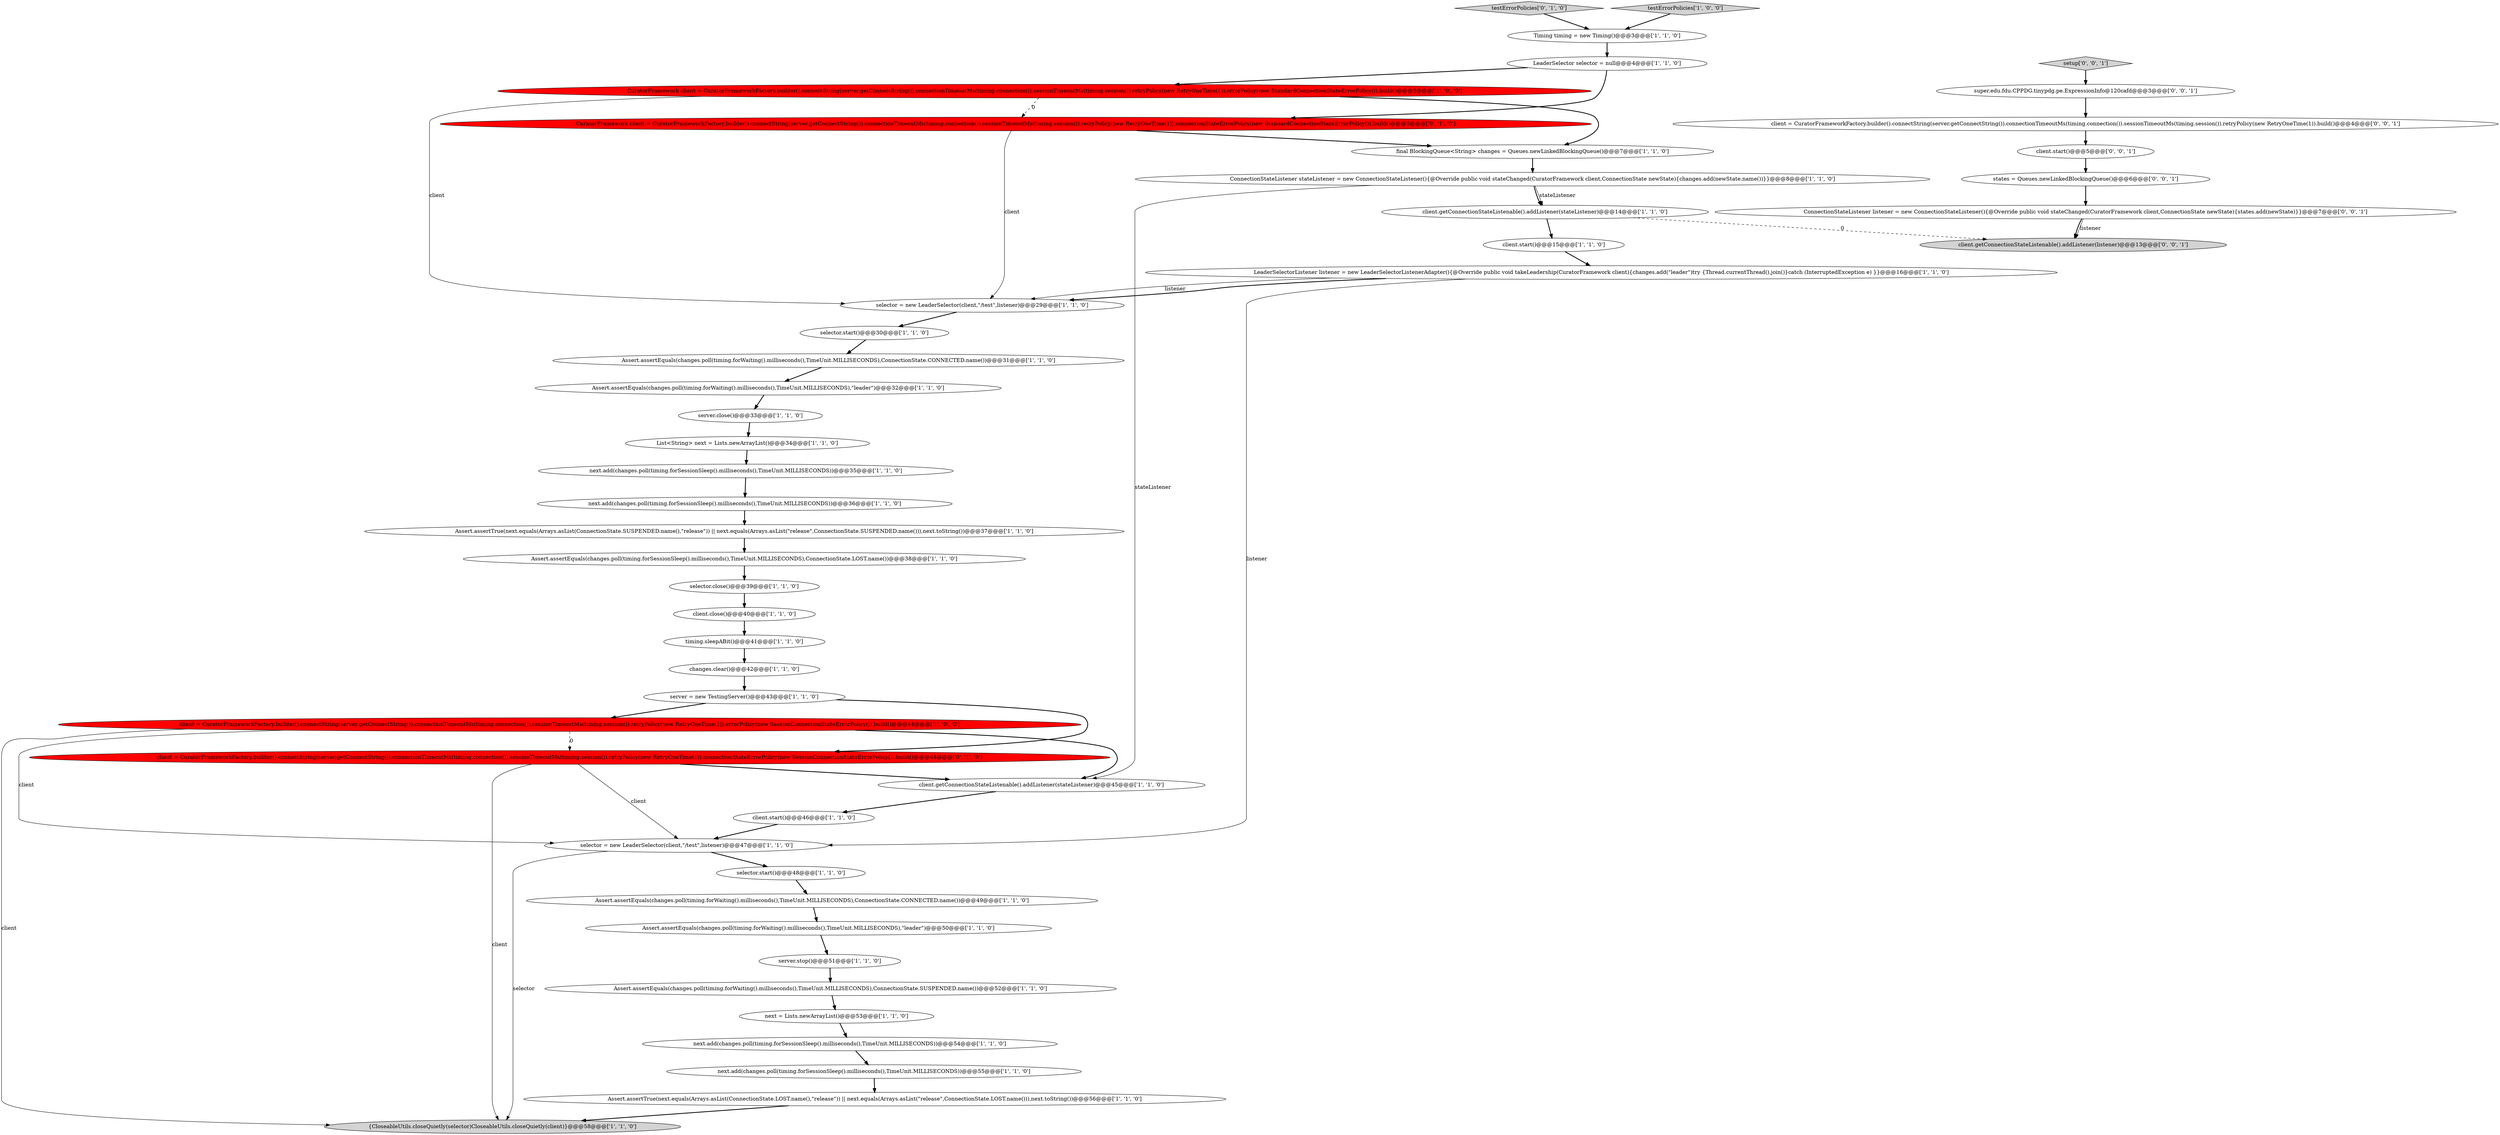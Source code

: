 digraph {
24 [style = filled, label = "next = Lists.newArrayList()@@@53@@@['1', '1', '0']", fillcolor = white, shape = ellipse image = "AAA0AAABBB1BBB"];
26 [style = filled, label = "changes.clear()@@@42@@@['1', '1', '0']", fillcolor = white, shape = ellipse image = "AAA0AAABBB1BBB"];
36 [style = filled, label = "final BlockingQueue<String> changes = Queues.newLinkedBlockingQueue()@@@7@@@['1', '1', '0']", fillcolor = white, shape = ellipse image = "AAA0AAABBB1BBB"];
45 [style = filled, label = "states = Queues.newLinkedBlockingQueue()@@@6@@@['0', '0', '1']", fillcolor = white, shape = ellipse image = "AAA0AAABBB3BBB"];
17 [style = filled, label = "List<String> next = Lists.newArrayList()@@@34@@@['1', '1', '0']", fillcolor = white, shape = ellipse image = "AAA0AAABBB1BBB"];
38 [style = filled, label = "testErrorPolicies['0', '1', '0']", fillcolor = lightgray, shape = diamond image = "AAA0AAABBB2BBB"];
2 [style = filled, label = "next.add(changes.poll(timing.forSessionSleep().milliseconds(),TimeUnit.MILLISECONDS))@@@36@@@['1', '1', '0']", fillcolor = white, shape = ellipse image = "AAA0AAABBB1BBB"];
27 [style = filled, label = "ConnectionStateListener stateListener = new ConnectionStateListener(){@Override public void stateChanged(CuratorFramework client,ConnectionState newState){changes.add(newState.name())}}@@@8@@@['1', '1', '0']", fillcolor = white, shape = ellipse image = "AAA0AAABBB1BBB"];
11 [style = filled, label = "selector.start()@@@30@@@['1', '1', '0']", fillcolor = white, shape = ellipse image = "AAA0AAABBB1BBB"];
13 [style = filled, label = "LeaderSelector selector = null@@@4@@@['1', '1', '0']", fillcolor = white, shape = ellipse image = "AAA0AAABBB1BBB"];
28 [style = filled, label = "Assert.assertEquals(changes.poll(timing.forWaiting().milliseconds(),TimeUnit.MILLISECONDS),\"leader\")@@@32@@@['1', '1', '0']", fillcolor = white, shape = ellipse image = "AAA0AAABBB1BBB"];
42 [style = filled, label = "client.start()@@@5@@@['0', '0', '1']", fillcolor = white, shape = ellipse image = "AAA0AAABBB3BBB"];
39 [style = filled, label = "CuratorFramework client = CuratorFrameworkFactory.builder().connectString(server.getConnectString()).connectionTimeoutMs(timing.connection()).sessionTimeoutMs(timing.session()).retryPolicy(new RetryOneTime(1)).connectionStateErrorPolicy(new StandardConnectionStateErrorPolicy()).build()@@@5@@@['0', '1', '0']", fillcolor = red, shape = ellipse image = "AAA1AAABBB2BBB"];
25 [style = filled, label = "client.start()@@@15@@@['1', '1', '0']", fillcolor = white, shape = ellipse image = "AAA0AAABBB1BBB"];
43 [style = filled, label = "ConnectionStateListener listener = new ConnectionStateListener(){@Override public void stateChanged(CuratorFramework client,ConnectionState newState){states.add(newState)}}@@@7@@@['0', '0', '1']", fillcolor = white, shape = ellipse image = "AAA0AAABBB3BBB"];
40 [style = filled, label = "client = CuratorFrameworkFactory.builder().connectString(server.getConnectString()).connectionTimeoutMs(timing.connection()).sessionTimeoutMs(timing.session()).retryPolicy(new RetryOneTime(1)).connectionStateErrorPolicy(new SessionConnectionStateErrorPolicy()).build()@@@44@@@['0', '1', '0']", fillcolor = red, shape = ellipse image = "AAA1AAABBB2BBB"];
20 [style = filled, label = "CuratorFramework client = CuratorFrameworkFactory.builder().connectString(server.getConnectString()).connectionTimeoutMs(timing.connection()).sessionTimeoutMs(timing.session()).retryPolicy(new RetryOneTime(1)).errorPolicy(new StandardConnectionStateErrorPolicy()).build()@@@5@@@['1', '0', '0']", fillcolor = red, shape = ellipse image = "AAA1AAABBB1BBB"];
22 [style = filled, label = "next.add(changes.poll(timing.forSessionSleep().milliseconds(),TimeUnit.MILLISECONDS))@@@35@@@['1', '1', '0']", fillcolor = white, shape = ellipse image = "AAA0AAABBB1BBB"];
19 [style = filled, label = "client.getConnectionStateListenable().addListener(stateListener)@@@45@@@['1', '1', '0']", fillcolor = white, shape = ellipse image = "AAA0AAABBB1BBB"];
30 [style = filled, label = "client.getConnectionStateListenable().addListener(stateListener)@@@14@@@['1', '1', '0']", fillcolor = white, shape = ellipse image = "AAA0AAABBB1BBB"];
3 [style = filled, label = "selector = new LeaderSelector(client,\"/test\",listener)@@@29@@@['1', '1', '0']", fillcolor = white, shape = ellipse image = "AAA0AAABBB1BBB"];
44 [style = filled, label = "super.edu.fdu.CPPDG.tinypdg.pe.ExpressionInfo@120cafd@@@3@@@['0', '0', '1']", fillcolor = white, shape = ellipse image = "AAA0AAABBB3BBB"];
7 [style = filled, label = "Assert.assertEquals(changes.poll(timing.forWaiting().milliseconds(),TimeUnit.MILLISECONDS),ConnectionState.CONNECTED.name())@@@31@@@['1', '1', '0']", fillcolor = white, shape = ellipse image = "AAA0AAABBB1BBB"];
33 [style = filled, label = "LeaderSelectorListener listener = new LeaderSelectorListenerAdapter(){@Override public void takeLeadership(CuratorFramework client){changes.add(\"leader\")try {Thread.currentThread().join()}catch (InterruptedException e) }}@@@16@@@['1', '1', '0']", fillcolor = white, shape = ellipse image = "AAA0AAABBB1BBB"];
29 [style = filled, label = "next.add(changes.poll(timing.forSessionSleep().milliseconds(),TimeUnit.MILLISECONDS))@@@54@@@['1', '1', '0']", fillcolor = white, shape = ellipse image = "AAA0AAABBB1BBB"];
31 [style = filled, label = "{CloseableUtils.closeQuietly(selector)CloseableUtils.closeQuietly(client)}@@@58@@@['1', '1', '0']", fillcolor = lightgray, shape = ellipse image = "AAA0AAABBB1BBB"];
5 [style = filled, label = "server.close()@@@33@@@['1', '1', '0']", fillcolor = white, shape = ellipse image = "AAA0AAABBB1BBB"];
46 [style = filled, label = "client.getConnectionStateListenable().addListener(listener)@@@13@@@['0', '0', '1']", fillcolor = lightgray, shape = ellipse image = "AAA0AAABBB3BBB"];
12 [style = filled, label = "Assert.assertTrue(next.equals(Arrays.asList(ConnectionState.LOST.name(),\"release\")) || next.equals(Arrays.asList(\"release\",ConnectionState.LOST.name())),next.toString())@@@56@@@['1', '1', '0']", fillcolor = white, shape = ellipse image = "AAA0AAABBB1BBB"];
1 [style = filled, label = "Assert.assertEquals(changes.poll(timing.forWaiting().milliseconds(),TimeUnit.MILLISECONDS),\"leader\")@@@50@@@['1', '1', '0']", fillcolor = white, shape = ellipse image = "AAA0AAABBB1BBB"];
14 [style = filled, label = "selector = new LeaderSelector(client,\"/test\",listener)@@@47@@@['1', '1', '0']", fillcolor = white, shape = ellipse image = "AAA0AAABBB1BBB"];
8 [style = filled, label = "Timing timing = new Timing()@@@3@@@['1', '1', '0']", fillcolor = white, shape = ellipse image = "AAA0AAABBB1BBB"];
34 [style = filled, label = "Assert.assertEquals(changes.poll(timing.forWaiting().milliseconds(),TimeUnit.MILLISECONDS),ConnectionState.CONNECTED.name())@@@49@@@['1', '1', '0']", fillcolor = white, shape = ellipse image = "AAA0AAABBB1BBB"];
41 [style = filled, label = "client = CuratorFrameworkFactory.builder().connectString(server.getConnectString()).connectionTimeoutMs(timing.connection()).sessionTimeoutMs(timing.session()).retryPolicy(new RetryOneTime(1)).build()@@@4@@@['0', '0', '1']", fillcolor = white, shape = ellipse image = "AAA0AAABBB3BBB"];
6 [style = filled, label = "Assert.assertEquals(changes.poll(timing.forSessionSleep().milliseconds(),TimeUnit.MILLISECONDS),ConnectionState.LOST.name())@@@38@@@['1', '1', '0']", fillcolor = white, shape = ellipse image = "AAA0AAABBB1BBB"];
16 [style = filled, label = "Assert.assertEquals(changes.poll(timing.forWaiting().milliseconds(),TimeUnit.MILLISECONDS),ConnectionState.SUSPENDED.name())@@@52@@@['1', '1', '0']", fillcolor = white, shape = ellipse image = "AAA0AAABBB1BBB"];
9 [style = filled, label = "selector.close()@@@39@@@['1', '1', '0']", fillcolor = white, shape = ellipse image = "AAA0AAABBB1BBB"];
18 [style = filled, label = "server = new TestingServer()@@@43@@@['1', '1', '0']", fillcolor = white, shape = ellipse image = "AAA0AAABBB1BBB"];
47 [style = filled, label = "setup['0', '0', '1']", fillcolor = lightgray, shape = diamond image = "AAA0AAABBB3BBB"];
4 [style = filled, label = "client.close()@@@40@@@['1', '1', '0']", fillcolor = white, shape = ellipse image = "AAA0AAABBB1BBB"];
32 [style = filled, label = "Assert.assertTrue(next.equals(Arrays.asList(ConnectionState.SUSPENDED.name(),\"release\")) || next.equals(Arrays.asList(\"release\",ConnectionState.SUSPENDED.name())),next.toString())@@@37@@@['1', '1', '0']", fillcolor = white, shape = ellipse image = "AAA0AAABBB1BBB"];
23 [style = filled, label = "testErrorPolicies['1', '0', '0']", fillcolor = lightgray, shape = diamond image = "AAA0AAABBB1BBB"];
15 [style = filled, label = "server.stop()@@@51@@@['1', '1', '0']", fillcolor = white, shape = ellipse image = "AAA0AAABBB1BBB"];
35 [style = filled, label = "selector.start()@@@48@@@['1', '1', '0']", fillcolor = white, shape = ellipse image = "AAA0AAABBB1BBB"];
0 [style = filled, label = "timing.sleepABit()@@@41@@@['1', '1', '0']", fillcolor = white, shape = ellipse image = "AAA0AAABBB1BBB"];
37 [style = filled, label = "client = CuratorFrameworkFactory.builder().connectString(server.getConnectString()).connectionTimeoutMs(timing.connection()).sessionTimeoutMs(timing.session()).retryPolicy(new RetryOneTime(1)).errorPolicy(new SessionConnectionStateErrorPolicy()).build()@@@44@@@['1', '0', '0']", fillcolor = red, shape = ellipse image = "AAA1AAABBB1BBB"];
10 [style = filled, label = "client.start()@@@46@@@['1', '1', '0']", fillcolor = white, shape = ellipse image = "AAA0AAABBB1BBB"];
21 [style = filled, label = "next.add(changes.poll(timing.forSessionSleep().milliseconds(),TimeUnit.MILLISECONDS))@@@55@@@['1', '1', '0']", fillcolor = white, shape = ellipse image = "AAA0AAABBB1BBB"];
18->37 [style = bold, label=""];
20->36 [style = bold, label=""];
33->3 [style = solid, label="listener"];
28->5 [style = bold, label=""];
27->19 [style = solid, label="stateListener"];
22->2 [style = bold, label=""];
33->3 [style = bold, label=""];
0->26 [style = bold, label=""];
25->33 [style = bold, label=""];
14->35 [style = bold, label=""];
10->14 [style = bold, label=""];
42->45 [style = bold, label=""];
34->1 [style = bold, label=""];
30->46 [style = dashed, label="0"];
1->15 [style = bold, label=""];
27->30 [style = bold, label=""];
9->4 [style = bold, label=""];
16->24 [style = bold, label=""];
18->40 [style = bold, label=""];
39->3 [style = solid, label="client"];
43->46 [style = solid, label="listener"];
3->11 [style = bold, label=""];
40->19 [style = bold, label=""];
20->3 [style = solid, label="client"];
30->25 [style = bold, label=""];
19->10 [style = bold, label=""];
13->39 [style = bold, label=""];
24->29 [style = bold, label=""];
23->8 [style = bold, label=""];
17->22 [style = bold, label=""];
15->16 [style = bold, label=""];
5->17 [style = bold, label=""];
33->14 [style = solid, label="listener"];
32->6 [style = bold, label=""];
29->21 [style = bold, label=""];
43->46 [style = bold, label=""];
4->0 [style = bold, label=""];
21->12 [style = bold, label=""];
36->27 [style = bold, label=""];
7->28 [style = bold, label=""];
45->43 [style = bold, label=""];
40->14 [style = solid, label="client"];
37->14 [style = solid, label="client"];
37->31 [style = solid, label="client"];
44->41 [style = bold, label=""];
27->30 [style = solid, label="stateListener"];
47->44 [style = bold, label=""];
37->40 [style = dashed, label="0"];
2->32 [style = bold, label=""];
37->19 [style = bold, label=""];
38->8 [style = bold, label=""];
20->39 [style = dashed, label="0"];
6->9 [style = bold, label=""];
35->34 [style = bold, label=""];
14->31 [style = solid, label="selector"];
40->31 [style = solid, label="client"];
39->36 [style = bold, label=""];
41->42 [style = bold, label=""];
12->31 [style = bold, label=""];
11->7 [style = bold, label=""];
8->13 [style = bold, label=""];
26->18 [style = bold, label=""];
13->20 [style = bold, label=""];
}
